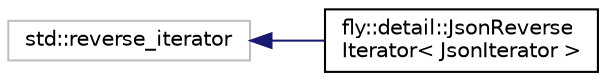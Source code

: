 digraph "Graphical Class Hierarchy"
{
 // LATEX_PDF_SIZE
  edge [fontname="Helvetica",fontsize="10",labelfontname="Helvetica",labelfontsize="10"];
  node [fontname="Helvetica",fontsize="10",shape=record];
  rankdir="LR";
  Node140 [label="std::reverse_iterator",height=0.2,width=0.4,color="grey75", fillcolor="white", style="filled",tooltip=" "];
  Node140 -> Node0 [dir="back",color="midnightblue",fontsize="10",style="solid",fontname="Helvetica"];
  Node0 [label="fly::detail::JsonReverse\lIterator\< JsonIterator \>",height=0.2,width=0.4,color="black", fillcolor="white", style="filled",URL="$classfly_1_1detail_1_1_json_reverse_iterator.html",tooltip=" "];
}
